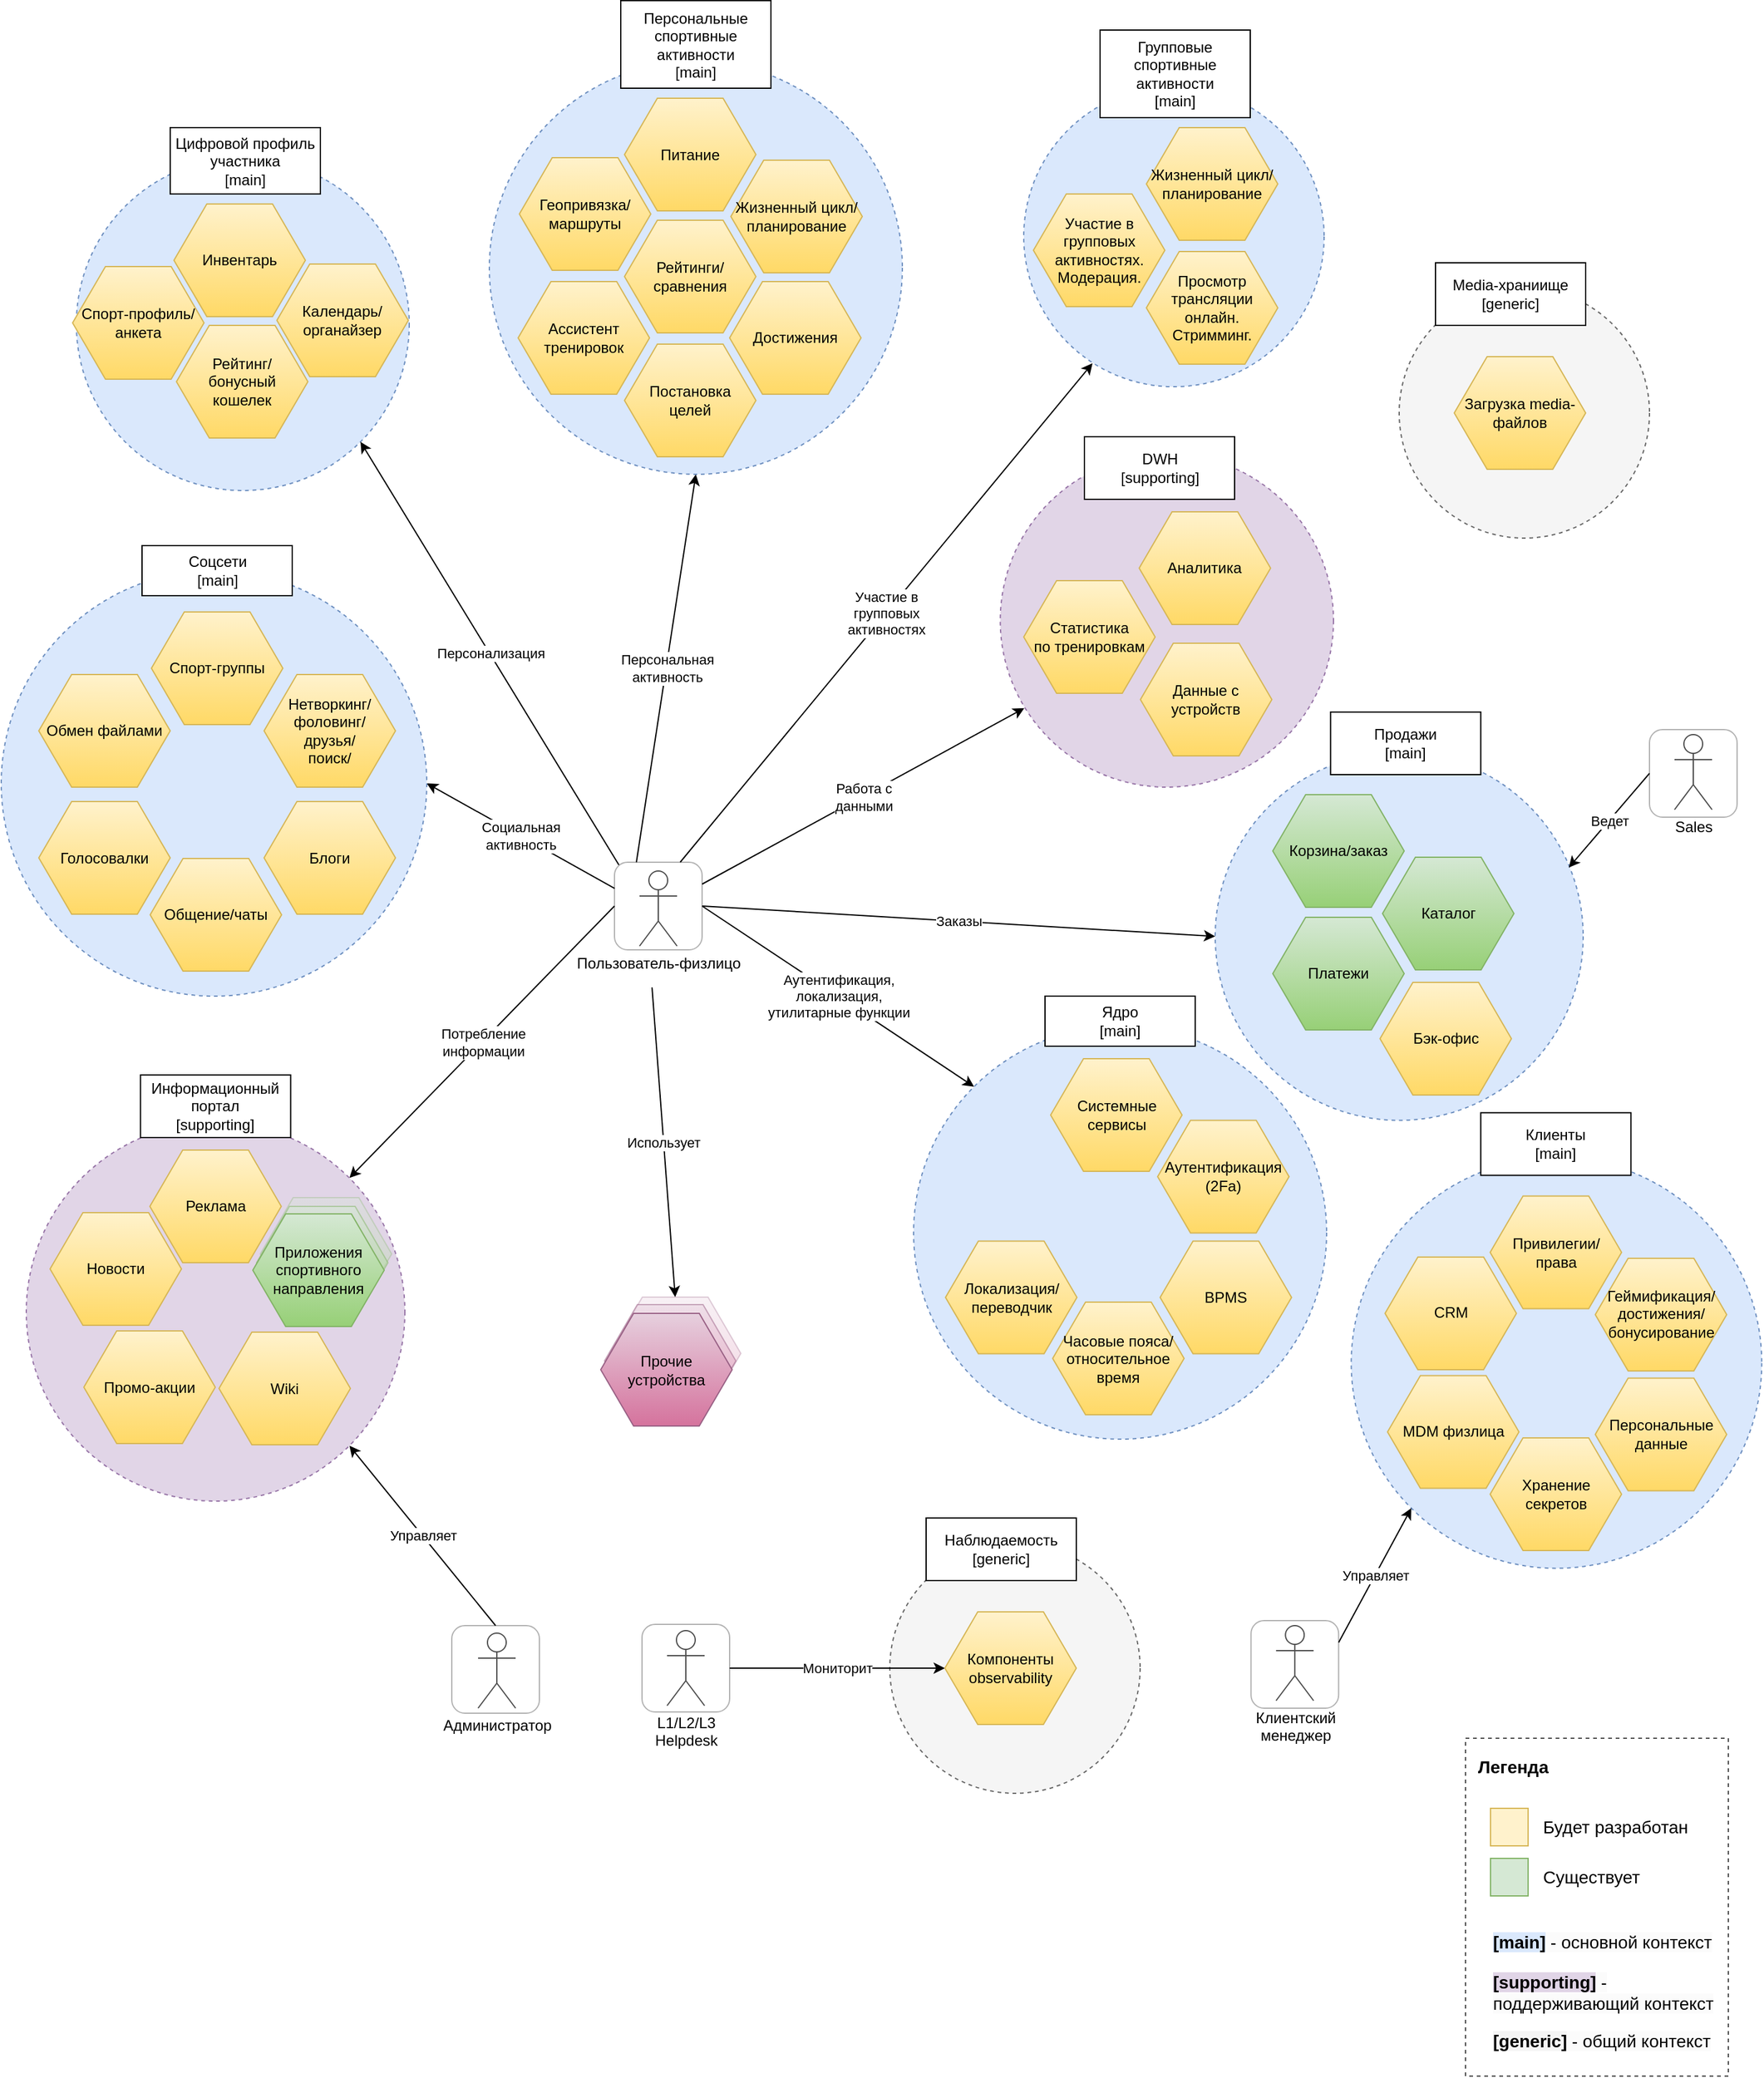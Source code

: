 <mxfile version="20.8.10" type="device"><diagram name="Страница 1" id="yU4JFKwx1HpuaM9Fk_GH"><mxGraphModel dx="1863" dy="1783" grid="1" gridSize="10" guides="1" tooltips="1" connect="1" arrows="1" fold="1" page="1" pageScale="1" pageWidth="827" pageHeight="1169" math="0" shadow="0"><root><mxCell id="0"/><mxCell id="1" parent="0"/><mxCell id="F6-2QJlg7ebmHPv3SIc3-31" value="" style="ellipse;whiteSpace=wrap;html=1;aspect=fixed;dashed=1;fillColor=#f5f5f5;fontColor=#333333;strokeColor=#666666;" vertex="1" parent="1"><mxGeometry x="490" y="684" width="200" height="200" as="geometry"/></mxCell><mxCell id="F6-2QJlg7ebmHPv3SIc3-26" value="" style="ellipse;whiteSpace=wrap;html=1;aspect=fixed;dashed=1;fillColor=#dae8fc;strokeColor=#6c8ebf;" vertex="1" parent="1"><mxGeometry x="750" y="52.25" width="294" height="294" as="geometry"/></mxCell><mxCell id="F6-2QJlg7ebmHPv3SIc3-33" value="" style="ellipse;whiteSpace=wrap;html=1;aspect=fixed;dashed=1;fillColor=#dae8fc;strokeColor=#6c8ebf;" vertex="1" parent="1"><mxGeometry x="858.69" y="376.19" width="328" height="328" as="geometry"/></mxCell><mxCell id="F6-2QJlg7ebmHPv3SIc3-5" value="" style="ellipse;whiteSpace=wrap;html=1;aspect=fixed;dashed=1;fillColor=#dae8fc;strokeColor=#6c8ebf;" vertex="1" parent="1"><mxGeometry x="-160" y="-423" width="266" height="266" as="geometry"/></mxCell><mxCell id="Nh84SrpYMLR049hPtst9-1" value="Пользователь-физлицо" style="shape=umlActor;verticalLabelPosition=bottom;verticalAlign=top;html=1;outlineConnect=0;" parent="1" vertex="1"><mxGeometry x="290" y="147" width="30" height="60" as="geometry"/></mxCell><mxCell id="Nh84SrpYMLR049hPtst9-5" value="L1/L2/L3&lt;br&gt;Helpdesk" style="shape=umlActor;verticalLabelPosition=bottom;verticalAlign=top;html=1;outlineConnect=0;" parent="1" vertex="1"><mxGeometry x="312" y="754" width="30" height="60" as="geometry"/></mxCell><mxCell id="Nh84SrpYMLR049hPtst9-9" value="Клиентский &lt;br&gt;менеджер" style="shape=umlActor;verticalLabelPosition=bottom;verticalAlign=top;html=1;outlineConnect=0;" parent="1" vertex="1"><mxGeometry x="798.62" y="750" width="30" height="60" as="geometry"/></mxCell><mxCell id="Nh84SrpYMLR049hPtst9-10" value="Администратор" style="shape=umlActor;verticalLabelPosition=bottom;verticalAlign=top;html=1;outlineConnect=0;" parent="1" vertex="1"><mxGeometry x="161" y="756" width="30" height="60" as="geometry"/></mxCell><mxCell id="Nh84SrpYMLR049hPtst9-21" value="" style="endArrow=classic;html=1;rounded=0;entryX=0;entryY=0.5;entryDx=0;entryDy=0;exitX=1;exitY=0.5;exitDx=0;exitDy=0;" parent="1" source="Nh84SrpYMLR049hPtst9-113" target="Nh84SrpYMLR049hPtst9-19" edge="1"><mxGeometry relative="1" as="geometry"><mxPoint x="320" y="624" as="sourcePoint"/><mxPoint x="230" y="634" as="targetPoint"/></mxGeometry></mxCell><mxCell id="Nh84SrpYMLR049hPtst9-22" value="Мониторит" style="edgeLabel;resizable=0;html=1;align=center;verticalAlign=middle;opacity=30;" parent="Nh84SrpYMLR049hPtst9-21" connectable="0" vertex="1"><mxGeometry relative="1" as="geometry"/></mxCell><mxCell id="Nh84SrpYMLR049hPtst9-61" value="" style="group" parent="1" vertex="1" connectable="0"><mxGeometry x="259" y="487.5" width="112" height="103" as="geometry"/></mxCell><mxCell id="Nh84SrpYMLR049hPtst9-58" value="Прочие устройства" style="shape=mxgraph.bpmn.conversation;perimeter=hexagonPerimeter2;whiteSpace=wrap;html=1;aspect=fixed;bpmnConversationType=conv;fillColor=#e6d0de;gradientColor=#d5739d;strokeColor=#996185;opacity=30;" parent="Nh84SrpYMLR049hPtst9-61" vertex="1"><mxGeometry x="7" width="105" height="90" as="geometry"/></mxCell><mxCell id="Nh84SrpYMLR049hPtst9-59" value="Прочие устройства" style="shape=mxgraph.bpmn.conversation;perimeter=hexagonPerimeter2;whiteSpace=wrap;html=1;aspect=fixed;bpmnConversationType=conv;fillColor=#e6d0de;gradientColor=#d5739d;strokeColor=#996185;opacity=50;" parent="Nh84SrpYMLR049hPtst9-61" vertex="1"><mxGeometry x="3" y="6" width="105" height="90" as="geometry"/></mxCell><mxCell id="Nh84SrpYMLR049hPtst9-60" value="Прочие устройства" style="shape=mxgraph.bpmn.conversation;perimeter=hexagonPerimeter2;whiteSpace=wrap;html=1;aspect=fixed;bpmnConversationType=conv;fillColor=#e6d0de;gradientColor=#d5739d;strokeColor=#996185;" parent="Nh84SrpYMLR049hPtst9-61" vertex="1"><mxGeometry y="13" width="105" height="90" as="geometry"/></mxCell><mxCell id="Nh84SrpYMLR049hPtst9-69" value="" style="endArrow=classic;html=1;rounded=0;entryX=1;entryY=0.5;entryDx=0;entryDy=0;exitX=0.002;exitY=0.299;exitDx=0;exitDy=0;exitPerimeter=0;" parent="1" source="Nh84SrpYMLR049hPtst9-107" target="Nh84SrpYMLR049hPtst9-33" edge="1"><mxGeometry relative="1" as="geometry"><mxPoint x="280" y="160" as="sourcePoint"/><mxPoint x="493" y="573" as="targetPoint"/></mxGeometry></mxCell><mxCell id="Nh84SrpYMLR049hPtst9-70" value="Социальная &lt;br&gt;активность" style="edgeLabel;resizable=0;html=1;align=center;verticalAlign=middle;opacity=30;" parent="Nh84SrpYMLR049hPtst9-69" connectable="0" vertex="1"><mxGeometry relative="1" as="geometry"/></mxCell><mxCell id="Nh84SrpYMLR049hPtst9-71" value="" style="endArrow=classic;html=1;rounded=0;entryX=0.5;entryY=1;entryDx=0;entryDy=0;exitX=0.25;exitY=0;exitDx=0;exitDy=0;" parent="1" source="Nh84SrpYMLR049hPtst9-107" target="Nh84SrpYMLR049hPtst9-32" edge="1"><mxGeometry relative="1" as="geometry"><mxPoint x="300" y="130" as="sourcePoint"/><mxPoint x="120" y="140" as="targetPoint"/></mxGeometry></mxCell><mxCell id="Nh84SrpYMLR049hPtst9-72" value="Персональная&lt;br&gt;активность" style="edgeLabel;resizable=0;html=1;align=center;verticalAlign=middle;opacity=30;" parent="Nh84SrpYMLR049hPtst9-71" connectable="0" vertex="1"><mxGeometry relative="1" as="geometry"/></mxCell><mxCell id="Nh84SrpYMLR049hPtst9-73" value="" style="endArrow=classic;html=1;rounded=0;entryX=0.229;entryY=0.922;entryDx=0;entryDy=0;entryPerimeter=0;exitX=0.75;exitY=0;exitDx=0;exitDy=0;" parent="1" source="Nh84SrpYMLR049hPtst9-107" target="Nh84SrpYMLR049hPtst9-45" edge="1"><mxGeometry relative="1" as="geometry"><mxPoint x="330" y="150" as="sourcePoint"/><mxPoint x="302.5" y="60" as="targetPoint"/></mxGeometry></mxCell><mxCell id="Nh84SrpYMLR049hPtst9-74" value="Участие в &lt;br&gt;групповых &lt;br&gt;активностях" style="edgeLabel;resizable=0;html=1;align=center;verticalAlign=middle;opacity=30;" parent="Nh84SrpYMLR049hPtst9-73" connectable="0" vertex="1"><mxGeometry relative="1" as="geometry"/></mxCell><mxCell id="Nh84SrpYMLR049hPtst9-75" value="" style="endArrow=classic;html=1;rounded=0;entryX=0;entryY=0;entryDx=0;entryDy=0;exitX=1;exitY=0.5;exitDx=0;exitDy=0;" parent="1" source="Nh84SrpYMLR049hPtst9-107" target="Nh84SrpYMLR049hPtst9-65" edge="1"><mxGeometry relative="1" as="geometry"><mxPoint x="330" y="190" as="sourcePoint"/><mxPoint x="560" y="-45" as="targetPoint"/></mxGeometry></mxCell><mxCell id="Nh84SrpYMLR049hPtst9-76" value="Аутентификация, &lt;br&gt;локализация,&lt;br&gt;утилитарные функции" style="edgeLabel;resizable=0;html=1;align=center;verticalAlign=middle;opacity=30;" parent="Nh84SrpYMLR049hPtst9-75" connectable="0" vertex="1"><mxGeometry relative="1" as="geometry"/></mxCell><mxCell id="Nh84SrpYMLR049hPtst9-77" value="" style="endArrow=classic;html=1;rounded=0;entryX=0.072;entryY=0.763;entryDx=0;entryDy=0;entryPerimeter=0;exitX=1;exitY=0.25;exitDx=0;exitDy=0;" parent="1" source="Nh84SrpYMLR049hPtst9-107" target="Nh84SrpYMLR049hPtst9-56" edge="1"><mxGeometry relative="1" as="geometry"><mxPoint x="340" y="170" as="sourcePoint"/><mxPoint x="619.272" y="-261.095" as="targetPoint"/></mxGeometry></mxCell><mxCell id="Nh84SrpYMLR049hPtst9-78" value="Работа с &lt;br&gt;данными" style="edgeLabel;resizable=0;html=1;align=center;verticalAlign=middle;opacity=30;" parent="Nh84SrpYMLR049hPtst9-77" connectable="0" vertex="1"><mxGeometry relative="1" as="geometry"/></mxCell><mxCell id="Nh84SrpYMLR049hPtst9-79" value="" style="endArrow=classic;html=1;rounded=0;entryX=1;entryY=0;entryDx=0;entryDy=0;exitX=0;exitY=0.5;exitDx=0;exitDy=0;" parent="1" source="Nh84SrpYMLR049hPtst9-107" target="Nh84SrpYMLR049hPtst9-50" edge="1"><mxGeometry relative="1" as="geometry"><mxPoint x="280" y="177" as="sourcePoint"/><mxPoint x="120" y="140" as="targetPoint"/></mxGeometry></mxCell><mxCell id="Nh84SrpYMLR049hPtst9-80" value="Потребление &lt;br&gt;информации" style="edgeLabel;resizable=0;html=1;align=center;verticalAlign=middle;opacity=30;" parent="Nh84SrpYMLR049hPtst9-79" connectable="0" vertex="1"><mxGeometry relative="1" as="geometry"/></mxCell><mxCell id="Nh84SrpYMLR049hPtst9-65" value="" style="ellipse;whiteSpace=wrap;html=1;aspect=fixed;dashed=1;fillColor=#dae8fc;fillStyle=auto;strokeColor=#6c8ebf;" parent="1" vertex="1"><mxGeometry x="509" y="271" width="330" height="330" as="geometry"/></mxCell><mxCell id="Nh84SrpYMLR049hPtst9-3" value="MDM физлица" style="shape=mxgraph.bpmn.conversation;perimeter=hexagonPerimeter2;whiteSpace=wrap;html=1;aspect=fixed;bpmnConversationType=conv;fillColor=#fff2cc;gradientColor=#ffd966;strokeColor=#d6b656;" parent="1" vertex="1"><mxGeometry x="887.69" y="550.19" width="105" height="90" as="geometry"/></mxCell><mxCell id="Nh84SrpYMLR049hPtst9-4" value="Аутентификация&lt;br&gt;(2Fa)" style="shape=mxgraph.bpmn.conversation;perimeter=hexagonPerimeter2;whiteSpace=wrap;html=1;aspect=fixed;bpmnConversationType=conv;fillColor=#fff2cc;gradientColor=#ffd966;strokeColor=#d6b656;" parent="1" vertex="1"><mxGeometry x="704" y="346.25" width="105" height="90" as="geometry"/></mxCell><mxCell id="Nh84SrpYMLR049hPtst9-12" value="Корзина/заказ" style="shape=mxgraph.bpmn.conversation;perimeter=hexagonPerimeter2;whiteSpace=wrap;html=1;aspect=fixed;bpmnConversationType=conv;fillColor=#d5e8d4;strokeColor=#82b366;gradientColor=#97d077;" parent="1" vertex="1"><mxGeometry x="796" y="86" width="105" height="90" as="geometry"/></mxCell><mxCell id="Nh84SrpYMLR049hPtst9-13" value="Платежи" style="shape=mxgraph.bpmn.conversation;perimeter=hexagonPerimeter2;whiteSpace=wrap;html=1;aspect=fixed;bpmnConversationType=conv;fillColor=#d5e8d4;gradientColor=#97d077;strokeColor=#82b366;" parent="1" vertex="1"><mxGeometry x="796" y="184" width="105" height="90" as="geometry"/></mxCell><mxCell id="Nh84SrpYMLR049hPtst9-14" value="Каталог" style="shape=mxgraph.bpmn.conversation;perimeter=hexagonPerimeter2;whiteSpace=wrap;html=1;aspect=fixed;bpmnConversationType=conv;fillColor=#d5e8d4;gradientColor=#97d077;strokeColor=#82b366;" parent="1" vertex="1"><mxGeometry x="883.69" y="136" width="105" height="90" as="geometry"/></mxCell><mxCell id="Nh84SrpYMLR049hPtst9-19" value="Компоненты observability" style="shape=mxgraph.bpmn.conversation;perimeter=hexagonPerimeter2;whiteSpace=wrap;html=1;aspect=fixed;bpmnConversationType=conv;fillColor=#fff2cc;gradientColor=#ffd966;strokeColor=#d6b656;" parent="1" vertex="1"><mxGeometry x="534" y="739" width="105" height="90" as="geometry"/></mxCell><mxCell id="Nh84SrpYMLR049hPtst9-23" value="CRM" style="shape=mxgraph.bpmn.conversation;perimeter=hexagonPerimeter2;whiteSpace=wrap;html=1;aspect=fixed;bpmnConversationType=conv;fillColor=#fff2cc;gradientColor=#ffd966;strokeColor=#d6b656;" parent="1" vertex="1"><mxGeometry x="885.69" y="455.44" width="105" height="90" as="geometry"/></mxCell><mxCell id="Nh84SrpYMLR049hPtst9-66" value="Ядро&lt;br&gt;[main]" style="rounded=0;whiteSpace=wrap;html=1;fillColor=default;" parent="1" vertex="1"><mxGeometry x="614" y="247" width="120" height="40" as="geometry"/></mxCell><mxCell id="Nh84SrpYMLR049hPtst9-68" value="Системные сервисы" style="shape=mxgraph.bpmn.conversation;perimeter=hexagonPerimeter2;whiteSpace=wrap;html=1;aspect=fixed;bpmnConversationType=conv;fillColor=#fff2cc;gradientColor=#ffd966;strokeColor=#d6b656;" parent="1" vertex="1"><mxGeometry x="618.5" y="297" width="105" height="90" as="geometry"/></mxCell><mxCell id="Nh84SrpYMLR049hPtst9-98" value="" style="endArrow=classic;html=1;rounded=0;exitX=0;exitY=0.5;exitDx=0;exitDy=0;entryX=0.961;entryY=0.313;entryDx=0;entryDy=0;entryPerimeter=0;" parent="1" source="F6-2QJlg7ebmHPv3SIc3-36" target="F6-2QJlg7ebmHPv3SIc3-26" edge="1"><mxGeometry relative="1" as="geometry"><mxPoint x="325" y="730" as="sourcePoint"/><mxPoint x="487.25" y="616.5" as="targetPoint"/></mxGeometry></mxCell><mxCell id="Nh84SrpYMLR049hPtst9-99" value="Ведет" style="edgeLabel;resizable=0;html=1;align=center;verticalAlign=middle;opacity=30;" parent="Nh84SrpYMLR049hPtst9-98" connectable="0" vertex="1"><mxGeometry relative="1" as="geometry"/></mxCell><mxCell id="Nh84SrpYMLR049hPtst9-100" value="" style="endArrow=classic;html=1;rounded=0;exitX=1;exitY=0.25;exitDx=0;exitDy=0;entryX=0;entryY=1;entryDx=0;entryDy=0;" parent="1" source="Nh84SrpYMLR049hPtst9-111" target="F6-2QJlg7ebmHPv3SIc3-33" edge="1"><mxGeometry relative="1" as="geometry"><mxPoint x="951" y="410" as="sourcePoint"/><mxPoint x="751.75" y="466" as="targetPoint"/></mxGeometry></mxCell><mxCell id="Nh84SrpYMLR049hPtst9-101" value="Управляет" style="edgeLabel;resizable=0;html=1;align=center;verticalAlign=middle;opacity=30;" parent="Nh84SrpYMLR049hPtst9-100" connectable="0" vertex="1"><mxGeometry relative="1" as="geometry"/></mxCell><mxCell id="Nh84SrpYMLR049hPtst9-104" value="" style="endArrow=classic;html=1;rounded=0;entryX=0.5;entryY=0;entryDx=0;entryDy=0;" parent="1" target="Nh84SrpYMLR049hPtst9-58" edge="1"><mxGeometry relative="1" as="geometry"><mxPoint x="300" y="240" as="sourcePoint"/><mxPoint x="218.5" y="394.5" as="targetPoint"/></mxGeometry></mxCell><mxCell id="Nh84SrpYMLR049hPtst9-105" value="Использует" style="edgeLabel;resizable=0;html=1;align=center;verticalAlign=middle;opacity=30;" parent="Nh84SrpYMLR049hPtst9-104" connectable="0" vertex="1"><mxGeometry relative="1" as="geometry"/></mxCell><mxCell id="Nh84SrpYMLR049hPtst9-107" value="" style="rounded=1;whiteSpace=wrap;html=1;fillColor=default;opacity=30;" parent="1" vertex="1"><mxGeometry x="270" y="140" width="70" height="70" as="geometry"/></mxCell><mxCell id="Nh84SrpYMLR049hPtst9-108" value="BPMS" style="shape=mxgraph.bpmn.conversation;perimeter=hexagonPerimeter2;whiteSpace=wrap;html=1;aspect=fixed;bpmnConversationType=conv;fillColor=#fff2cc;gradientColor=#ffd966;strokeColor=#d6b656;" parent="1" vertex="1"><mxGeometry x="706" y="442.75" width="105" height="90" as="geometry"/></mxCell><mxCell id="Nh84SrpYMLR049hPtst9-109" value="" style="endArrow=classic;html=1;rounded=0;exitX=0.5;exitY=0;exitDx=0;exitDy=0;entryX=1;entryY=1;entryDx=0;entryDy=0;" parent="1" source="Nh84SrpYMLR049hPtst9-112" target="Nh84SrpYMLR049hPtst9-50" edge="1"><mxGeometry relative="1" as="geometry"><mxPoint x="-267.5" y="449.25" as="sourcePoint"/><mxPoint x="-420" y="550" as="targetPoint"/></mxGeometry></mxCell><mxCell id="Nh84SrpYMLR049hPtst9-110" value="Управляет" style="edgeLabel;resizable=0;html=1;align=center;verticalAlign=middle;opacity=30;" parent="Nh84SrpYMLR049hPtst9-109" connectable="0" vertex="1"><mxGeometry relative="1" as="geometry"/></mxCell><mxCell id="Nh84SrpYMLR049hPtst9-111" value="" style="rounded=1;whiteSpace=wrap;html=1;fillColor=default;opacity=30;" parent="1" vertex="1"><mxGeometry x="778.62" y="746" width="70" height="70" as="geometry"/></mxCell><mxCell id="Nh84SrpYMLR049hPtst9-112" value="" style="rounded=1;whiteSpace=wrap;html=1;fillColor=default;opacity=30;" parent="1" vertex="1"><mxGeometry x="140" y="750" width="70" height="70" as="geometry"/></mxCell><mxCell id="Nh84SrpYMLR049hPtst9-113" value="" style="rounded=1;whiteSpace=wrap;html=1;fillColor=default;opacity=30;" parent="1" vertex="1"><mxGeometry x="292" y="749" width="70" height="70" as="geometry"/></mxCell><mxCell id="Nh84SrpYMLR049hPtst9-45" value="" style="ellipse;whiteSpace=wrap;html=1;aspect=fixed;dashed=1;fillColor=#dae8fc;strokeColor=#6c8ebf;" parent="1" vertex="1"><mxGeometry x="597" y="-480" width="240" height="240" as="geometry"/></mxCell><mxCell id="Nh84SrpYMLR049hPtst9-27" value="Участие в групповых активностях. Модерация." style="shape=mxgraph.bpmn.conversation;perimeter=hexagonPerimeter2;whiteSpace=wrap;html=1;aspect=fixed;bpmnConversationType=conv;fillColor=#fff2cc;gradientColor=#ffd966;strokeColor=#d6b656;" parent="1" vertex="1"><mxGeometry x="604.75" y="-394" width="105" height="90" as="geometry"/></mxCell><mxCell id="Nh84SrpYMLR049hPtst9-46" value="Групповые&lt;br&gt;спортивные&lt;br&gt;активности&lt;br&gt;[main]" style="rounded=0;whiteSpace=wrap;html=1;fillColor=default;" parent="1" vertex="1"><mxGeometry x="658" y="-525" width="120" height="70" as="geometry"/></mxCell><mxCell id="Nh84SrpYMLR049hPtst9-33" value="" style="ellipse;whiteSpace=wrap;html=1;aspect=fixed;dashed=1;fillColor=#dae8fc;strokeColor=#6c8ebf;" parent="1" vertex="1"><mxGeometry x="-220" y="-93" width="340" height="340" as="geometry"/></mxCell><mxCell id="Nh84SrpYMLR049hPtst9-25" value="Нетворкинг/фоловинг/&lt;br&gt;друзья/&lt;br&gt;поиск/" style="shape=mxgraph.bpmn.conversation;perimeter=hexagonPerimeter2;whiteSpace=wrap;html=1;aspect=fixed;bpmnConversationType=conv;fillColor=#fff2cc;gradientColor=#ffd966;strokeColor=#d6b656;" parent="1" vertex="1"><mxGeometry x="-10" y="-10" width="105" height="90" as="geometry"/></mxCell><mxCell id="Nh84SrpYMLR049hPtst9-30" value="Общение/чаты" style="shape=mxgraph.bpmn.conversation;perimeter=hexagonPerimeter2;whiteSpace=wrap;html=1;aspect=fixed;bpmnConversationType=conv;fillColor=#fff2cc;gradientColor=#ffd966;strokeColor=#d6b656;" parent="1" vertex="1"><mxGeometry x="-101" y="137" width="105" height="90" as="geometry"/></mxCell><mxCell id="Nh84SrpYMLR049hPtst9-39" value="Обмен файлами" style="shape=mxgraph.bpmn.conversation;perimeter=hexagonPerimeter2;whiteSpace=wrap;html=1;aspect=fixed;bpmnConversationType=conv;fillColor=#fff2cc;gradientColor=#ffd966;strokeColor=#d6b656;" parent="1" vertex="1"><mxGeometry x="-190" y="-10" width="105" height="90" as="geometry"/></mxCell><mxCell id="Nh84SrpYMLR049hPtst9-40" value="Голосовалки" style="shape=mxgraph.bpmn.conversation;perimeter=hexagonPerimeter2;whiteSpace=wrap;html=1;aspect=fixed;bpmnConversationType=conv;fillColor=#fff2cc;gradientColor=#ffd966;strokeColor=#d6b656;" parent="1" vertex="1"><mxGeometry x="-190" y="91.5" width="105" height="90" as="geometry"/></mxCell><mxCell id="Nh84SrpYMLR049hPtst9-43" value="Спорт-профиль/анкета" style="shape=mxgraph.bpmn.conversation;perimeter=hexagonPerimeter2;whiteSpace=wrap;html=1;aspect=fixed;bpmnConversationType=conv;fillColor=#fff2cc;gradientColor=#ffd966;strokeColor=#d6b656;" parent="1" vertex="1"><mxGeometry x="-163" y="-336" width="105" height="90" as="geometry"/></mxCell><mxCell id="Nh84SrpYMLR049hPtst9-85" value="Соцсети&lt;br&gt;[main]" style="rounded=0;whiteSpace=wrap;html=1;fillColor=default;" parent="1" vertex="1"><mxGeometry x="-107.5" y="-113" width="120" height="40" as="geometry"/></mxCell><mxCell id="F6-2QJlg7ebmHPv3SIc3-1" value="Спорт-группы" style="shape=mxgraph.bpmn.conversation;perimeter=hexagonPerimeter2;whiteSpace=wrap;html=1;aspect=fixed;bpmnConversationType=conv;fillColor=#fff2cc;gradientColor=#ffd966;strokeColor=#d6b656;" vertex="1" parent="1"><mxGeometry x="-100" y="-60" width="105" height="90" as="geometry"/></mxCell><mxCell id="Nh84SrpYMLR049hPtst9-32" value="" style="ellipse;whiteSpace=wrap;html=1;aspect=fixed;dashed=1;fillColor=#dae8fc;strokeColor=#6c8ebf;" parent="1" vertex="1"><mxGeometry x="170" y="-500" width="330" height="330" as="geometry"/></mxCell><mxCell id="Nh84SrpYMLR049hPtst9-26" value="Ассистент тренировок" style="shape=mxgraph.bpmn.conversation;perimeter=hexagonPerimeter2;whiteSpace=wrap;html=1;aspect=fixed;bpmnConversationType=conv;fillColor=#fff2cc;gradientColor=#ffd966;strokeColor=#d6b656;" parent="1" vertex="1"><mxGeometry x="193" y="-324" width="105" height="90" as="geometry"/></mxCell><mxCell id="Nh84SrpYMLR049hPtst9-28" value="Рейтинги/сравнения" style="shape=mxgraph.bpmn.conversation;perimeter=hexagonPerimeter2;whiteSpace=wrap;html=1;aspect=fixed;bpmnConversationType=conv;fillColor=#fff2cc;gradientColor=#ffd966;strokeColor=#d6b656;" parent="1" vertex="1"><mxGeometry x="278" y="-373" width="105" height="90" as="geometry"/></mxCell><mxCell id="Nh84SrpYMLR049hPtst9-29" value="Постановка &lt;br&gt;целей" style="shape=mxgraph.bpmn.conversation;perimeter=hexagonPerimeter2;whiteSpace=wrap;html=1;aspect=fixed;bpmnConversationType=conv;fillColor=#fff2cc;gradientColor=#ffd966;strokeColor=#d6b656;" parent="1" vertex="1"><mxGeometry x="278" y="-274" width="105" height="90" as="geometry"/></mxCell><mxCell id="Nh84SrpYMLR049hPtst9-35" value="Персональные&lt;br&gt;спортивные&lt;br&gt;активности&lt;br&gt;[main]" style="rounded=0;whiteSpace=wrap;html=1;fillColor=default;" parent="1" vertex="1"><mxGeometry x="275" y="-548.5" width="120" height="70" as="geometry"/></mxCell><mxCell id="Nh84SrpYMLR049hPtst9-38" value="Геопривязка/маршруты" style="shape=mxgraph.bpmn.conversation;perimeter=hexagonPerimeter2;whiteSpace=wrap;html=1;aspect=fixed;bpmnConversationType=conv;fillColor=#fff2cc;gradientColor=#ffd966;strokeColor=#d6b656;" parent="1" vertex="1"><mxGeometry x="194" y="-423" width="105" height="90" as="geometry"/></mxCell><mxCell id="Nh84SrpYMLR049hPtst9-44" value="Инвентарь" style="shape=mxgraph.bpmn.conversation;perimeter=hexagonPerimeter2;whiteSpace=wrap;html=1;aspect=fixed;bpmnConversationType=conv;fillColor=#fff2cc;gradientColor=#ffd966;strokeColor=#d6b656;" parent="1" vertex="1"><mxGeometry x="-82" y="-386" width="105" height="90" as="geometry"/></mxCell><mxCell id="Nh84SrpYMLR049hPtst9-47" value="Геймификация/достижения/бонусирование" style="shape=mxgraph.bpmn.conversation;perimeter=hexagonPerimeter2;whiteSpace=wrap;html=1;aspect=fixed;bpmnConversationType=conv;fillColor=#fff2cc;gradientColor=#ffd966;strokeColor=#d6b656;" parent="1" vertex="1"><mxGeometry x="1053.69" y="456.44" width="105" height="90" as="geometry"/></mxCell><mxCell id="Nh84SrpYMLR049hPtst9-67" value="Питание" style="shape=mxgraph.bpmn.conversation;perimeter=hexagonPerimeter2;whiteSpace=wrap;html=1;aspect=fixed;bpmnConversationType=conv;fillColor=#fff2cc;gradientColor=#ffd966;strokeColor=#d6b656;" parent="1" vertex="1"><mxGeometry x="278" y="-470.5" width="105" height="90" as="geometry"/></mxCell><mxCell id="F6-2QJlg7ebmHPv3SIc3-2" value="Достижения" style="shape=mxgraph.bpmn.conversation;perimeter=hexagonPerimeter2;whiteSpace=wrap;html=1;aspect=fixed;bpmnConversationType=conv;fillColor=#fff2cc;gradientColor=#ffd966;strokeColor=#d6b656;" vertex="1" parent="1"><mxGeometry x="362" y="-324" width="105" height="90" as="geometry"/></mxCell><mxCell id="F6-2QJlg7ebmHPv3SIc3-3" value="Жизненный цикл/планирование" style="shape=mxgraph.bpmn.conversation;perimeter=hexagonPerimeter2;whiteSpace=wrap;html=1;aspect=fixed;bpmnConversationType=conv;fillColor=#fff2cc;gradientColor=#ffd966;strokeColor=#d6b656;" vertex="1" parent="1"><mxGeometry x="695" y="-447" width="105" height="90" as="geometry"/></mxCell><mxCell id="F6-2QJlg7ebmHPv3SIc3-4" value="Жизненный цикл/планирование" style="shape=mxgraph.bpmn.conversation;perimeter=hexagonPerimeter2;whiteSpace=wrap;html=1;aspect=fixed;bpmnConversationType=conv;fillColor=#fff2cc;gradientColor=#ffd966;strokeColor=#d6b656;" vertex="1" parent="1"><mxGeometry x="363" y="-421" width="105" height="90" as="geometry"/></mxCell><mxCell id="F6-2QJlg7ebmHPv3SIc3-6" value="Цифровой профиль участника&lt;br&gt;[main]" style="rounded=0;whiteSpace=wrap;html=1;fillColor=default;" vertex="1" parent="1"><mxGeometry x="-85" y="-447" width="120" height="53" as="geometry"/></mxCell><mxCell id="F6-2QJlg7ebmHPv3SIc3-7" value="" style="endArrow=classic;html=1;rounded=0;entryX=1;entryY=1;entryDx=0;entryDy=0;exitX=0.05;exitY=0.031;exitDx=0;exitDy=0;exitPerimeter=0;" edge="1" parent="1" source="Nh84SrpYMLR049hPtst9-107" target="F6-2QJlg7ebmHPv3SIc3-5"><mxGeometry relative="1" as="geometry"><mxPoint x="297.5" y="150" as="sourcePoint"/><mxPoint x="349" y="-74" as="targetPoint"/></mxGeometry></mxCell><mxCell id="F6-2QJlg7ebmHPv3SIc3-8" value="Персонализация" style="edgeLabel;resizable=0;html=1;align=center;verticalAlign=middle;opacity=30;" connectable="0" vertex="1" parent="F6-2QJlg7ebmHPv3SIc3-7"><mxGeometry relative="1" as="geometry"/></mxCell><mxCell id="F6-2QJlg7ebmHPv3SIc3-17" value="Привилегии/&lt;br&gt;права" style="shape=mxgraph.bpmn.conversation;perimeter=hexagonPerimeter2;whiteSpace=wrap;html=1;aspect=fixed;bpmnConversationType=conv;fillColor=#fff2cc;gradientColor=#ffd966;strokeColor=#d6b656;" vertex="1" parent="1"><mxGeometry x="969.69" y="406.69" width="105" height="90" as="geometry"/></mxCell><mxCell id="F6-2QJlg7ebmHPv3SIc3-19" value="Блоги" style="shape=mxgraph.bpmn.conversation;perimeter=hexagonPerimeter2;whiteSpace=wrap;html=1;aspect=fixed;bpmnConversationType=conv;fillColor=#fff2cc;gradientColor=#ffd966;strokeColor=#d6b656;" vertex="1" parent="1"><mxGeometry x="-10" y="91.5" width="105" height="90" as="geometry"/></mxCell><mxCell id="F6-2QJlg7ebmHPv3SIc3-20" value="Просмотр трансляции онлайн. Стримминг." style="shape=mxgraph.bpmn.conversation;perimeter=hexagonPerimeter2;whiteSpace=wrap;html=1;aspect=fixed;bpmnConversationType=conv;fillColor=#fff2cc;gradientColor=#ffd966;strokeColor=#d6b656;" vertex="1" parent="1"><mxGeometry x="695" y="-348" width="105" height="90" as="geometry"/></mxCell><mxCell id="F6-2QJlg7ebmHPv3SIc3-21" value="Рейтинг/&lt;br&gt;бонусный кошелек" style="shape=mxgraph.bpmn.conversation;perimeter=hexagonPerimeter2;whiteSpace=wrap;html=1;aspect=fixed;bpmnConversationType=conv;fillColor=#fff2cc;gradientColor=#ffd966;strokeColor=#d6b656;" vertex="1" parent="1"><mxGeometry x="-80" y="-289" width="105" height="90" as="geometry"/></mxCell><mxCell id="F6-2QJlg7ebmHPv3SIc3-22" value="Бэк-офис" style="shape=mxgraph.bpmn.conversation;perimeter=hexagonPerimeter2;whiteSpace=wrap;html=1;aspect=fixed;bpmnConversationType=conv;fillColor=#fff2cc;gradientColor=#ffd966;strokeColor=#d6b656;" vertex="1" parent="1"><mxGeometry x="881.69" y="236" width="105" height="90" as="geometry"/></mxCell><mxCell id="F6-2QJlg7ebmHPv3SIc3-29" value="Продажи&lt;br&gt;[main]" style="rounded=0;whiteSpace=wrap;html=1;fillColor=default;" vertex="1" parent="1"><mxGeometry x="842.19" y="20" width="120" height="50" as="geometry"/></mxCell><mxCell id="F6-2QJlg7ebmHPv3SIc3-32" value="Наблюдаемость&lt;br&gt;[generic]" style="rounded=0;whiteSpace=wrap;html=1;fillColor=default;" vertex="1" parent="1"><mxGeometry x="519" y="664" width="120" height="50" as="geometry"/></mxCell><mxCell id="F6-2QJlg7ebmHPv3SIc3-34" value="Клиенты&lt;br&gt;[main]" style="rounded=0;whiteSpace=wrap;html=1;fillColor=default;" vertex="1" parent="1"><mxGeometry x="962.19" y="340.19" width="120" height="50" as="geometry"/></mxCell><mxCell id="F6-2QJlg7ebmHPv3SIc3-35" value="Sales" style="shape=umlActor;verticalLabelPosition=bottom;verticalAlign=top;html=1;outlineConnect=0;" vertex="1" parent="1"><mxGeometry x="1117" y="38" width="30" height="60" as="geometry"/></mxCell><mxCell id="F6-2QJlg7ebmHPv3SIc3-36" value="" style="rounded=1;whiteSpace=wrap;html=1;fillColor=default;opacity=30;" vertex="1" parent="1"><mxGeometry x="1097" y="34" width="70" height="70" as="geometry"/></mxCell><mxCell id="F6-2QJlg7ebmHPv3SIc3-37" value="Персональные данные" style="shape=mxgraph.bpmn.conversation;perimeter=hexagonPerimeter2;whiteSpace=wrap;html=1;aspect=fixed;bpmnConversationType=conv;fillColor=#fff2cc;gradientColor=#ffd966;strokeColor=#d6b656;" vertex="1" parent="1"><mxGeometry x="1053.69" y="552.19" width="105" height="90" as="geometry"/></mxCell><mxCell id="Nh84SrpYMLR049hPtst9-64" value="Локализация/переводчик" style="shape=mxgraph.bpmn.conversation;perimeter=hexagonPerimeter2;whiteSpace=wrap;html=1;aspect=fixed;bpmnConversationType=conv;fillColor=#fff2cc;gradientColor=#ffd966;strokeColor=#d6b656;" parent="1" vertex="1"><mxGeometry x="534.5" y="442.75" width="105" height="90" as="geometry"/></mxCell><mxCell id="F6-2QJlg7ebmHPv3SIc3-10" value="Календарь/органайзер" style="shape=mxgraph.bpmn.conversation;perimeter=hexagonPerimeter2;whiteSpace=wrap;html=1;aspect=fixed;bpmnConversationType=conv;fillColor=#fff2cc;gradientColor=#ffd966;strokeColor=#d6b656;" vertex="1" parent="1"><mxGeometry x="0.25" y="-338" width="105" height="90" as="geometry"/></mxCell><mxCell id="F6-2QJlg7ebmHPv3SIc3-12" value="Часовые пояса/относительное время" style="shape=mxgraph.bpmn.conversation;perimeter=hexagonPerimeter2;whiteSpace=wrap;html=1;aspect=fixed;bpmnConversationType=conv;fillColor=#fff2cc;gradientColor=#ffd966;strokeColor=#d6b656;" vertex="1" parent="1"><mxGeometry x="620.13" y="491.5" width="105" height="90" as="geometry"/></mxCell><mxCell id="F6-2QJlg7ebmHPv3SIc3-40" value="" style="endArrow=classic;html=1;rounded=0;entryX=0;entryY=0.5;entryDx=0;entryDy=0;exitX=1;exitY=0.5;exitDx=0;exitDy=0;" edge="1" parent="1" source="Nh84SrpYMLR049hPtst9-107" target="F6-2QJlg7ebmHPv3SIc3-26"><mxGeometry relative="1" as="geometry"><mxPoint x="350" y="167.5" as="sourcePoint"/><mxPoint x="607.42" y="26.899" as="targetPoint"/></mxGeometry></mxCell><mxCell id="F6-2QJlg7ebmHPv3SIc3-41" value="Заказы" style="edgeLabel;resizable=0;html=1;align=center;verticalAlign=middle;opacity=30;" connectable="0" vertex="1" parent="F6-2QJlg7ebmHPv3SIc3-40"><mxGeometry relative="1" as="geometry"/></mxCell><mxCell id="F6-2QJlg7ebmHPv3SIc3-42" value="Хранение секретов" style="shape=mxgraph.bpmn.conversation;perimeter=hexagonPerimeter2;whiteSpace=wrap;html=1;aspect=fixed;bpmnConversationType=conv;fillColor=#fff2cc;gradientColor=#ffd966;strokeColor=#d6b656;" vertex="1" parent="1"><mxGeometry x="969.69" y="600" width="105" height="90" as="geometry"/></mxCell><mxCell id="Nh84SrpYMLR049hPtst9-50" value="" style="ellipse;whiteSpace=wrap;html=1;aspect=fixed;dashed=1;fillColor=#e1d5e7;strokeColor=#9673a6;" parent="1" vertex="1"><mxGeometry x="-200" y="348" width="302.5" height="302.5" as="geometry"/></mxCell><mxCell id="Nh84SrpYMLR049hPtst9-49" value="Промо-акции" style="shape=mxgraph.bpmn.conversation;perimeter=hexagonPerimeter2;whiteSpace=wrap;html=1;aspect=fixed;bpmnConversationType=conv;fillColor=#fff2cc;gradientColor=#ffd966;strokeColor=#d6b656;" parent="1" vertex="1"><mxGeometry x="-154" y="514.5" width="105" height="90" as="geometry"/></mxCell><mxCell id="Nh84SrpYMLR049hPtst9-53" value="Wiki" style="shape=mxgraph.bpmn.conversation;perimeter=hexagonPerimeter2;whiteSpace=wrap;html=1;aspect=fixed;bpmnConversationType=conv;fillColor=#fff2cc;gradientColor=#ffd966;strokeColor=#d6b656;" parent="1" vertex="1"><mxGeometry x="-46" y="515.5" width="105" height="90" as="geometry"/></mxCell><mxCell id="Nh84SrpYMLR049hPtst9-88" value="Информационный портал&lt;br&gt;[supporting]" style="rounded=0;whiteSpace=wrap;html=1;fillColor=default;" parent="1" vertex="1"><mxGeometry x="-108.75" y="310" width="120" height="50" as="geometry"/></mxCell><mxCell id="Nh84SrpYMLR049hPtst9-91" value="Реклама" style="shape=mxgraph.bpmn.conversation;perimeter=hexagonPerimeter2;whiteSpace=wrap;html=1;aspect=fixed;bpmnConversationType=conv;fillColor=#fff2cc;gradientColor=#ffd966;strokeColor=#d6b656;" parent="1" vertex="1"><mxGeometry x="-101.25" y="370" width="105" height="90" as="geometry"/></mxCell><mxCell id="Nh84SrpYMLR049hPtst9-92" value="Новости" style="shape=mxgraph.bpmn.conversation;perimeter=hexagonPerimeter2;whiteSpace=wrap;html=1;aspect=fixed;bpmnConversationType=conv;fillColor=#fff2cc;gradientColor=#ffd966;strokeColor=#d6b656;" parent="1" vertex="1"><mxGeometry x="-181" y="420" width="105" height="90" as="geometry"/></mxCell><mxCell id="Nh84SrpYMLR049hPtst9-56" value="" style="ellipse;whiteSpace=wrap;html=1;aspect=fixed;dashed=1;fillColor=#e1d5e7;strokeColor=#9673a6;" parent="1" vertex="1"><mxGeometry x="578.25" y="-186.25" width="266.25" height="266.25" as="geometry"/></mxCell><mxCell id="Nh84SrpYMLR049hPtst9-54" value="Статистика&lt;br&gt;по тренировкам" style="shape=mxgraph.bpmn.conversation;perimeter=hexagonPerimeter2;whiteSpace=wrap;html=1;aspect=fixed;bpmnConversationType=conv;fillColor=#fff2cc;gradientColor=#ffd966;strokeColor=#d6b656;" parent="1" vertex="1"><mxGeometry x="597" y="-85" width="105" height="90" as="geometry"/></mxCell><mxCell id="Nh84SrpYMLR049hPtst9-55" value="Аналитика" style="shape=mxgraph.bpmn.conversation;perimeter=hexagonPerimeter2;whiteSpace=wrap;html=1;aspect=fixed;bpmnConversationType=conv;fillColor=#fff2cc;gradientColor=#ffd966;strokeColor=#d6b656;" parent="1" vertex="1"><mxGeometry x="689.25" y="-140" width="105" height="90" as="geometry"/></mxCell><mxCell id="Nh84SrpYMLR049hPtst9-57" value="DWH&lt;br&gt;[supporting]" style="rounded=0;whiteSpace=wrap;html=1;fillColor=default;" parent="1" vertex="1"><mxGeometry x="645.5" y="-200" width="120" height="50" as="geometry"/></mxCell><mxCell id="Nh84SrpYMLR049hPtst9-63" value="Данные с устройств" style="shape=mxgraph.bpmn.conversation;perimeter=hexagonPerimeter2;whiteSpace=wrap;html=1;aspect=fixed;bpmnConversationType=conv;fillColor=#fff2cc;gradientColor=#ffd966;strokeColor=#d6b656;" parent="1" vertex="1"><mxGeometry x="690.25" y="-35" width="105" height="90" as="geometry"/></mxCell><mxCell id="Nh84SrpYMLR049hPtst9-62" value="" style="group" parent="1" vertex="1" connectable="0"><mxGeometry x="-19" y="408" width="111" height="103" as="geometry"/></mxCell><mxCell id="Nh84SrpYMLR049hPtst9-15" value="" style="shape=mxgraph.bpmn.conversation;perimeter=hexagonPerimeter2;whiteSpace=wrap;html=1;aspect=fixed;bpmnConversationType=conv;fillColor=#d5e8d4;strokeColor=#82b366;gradientColor=#97d077;opacity=30;" parent="Nh84SrpYMLR049hPtst9-62" vertex="1"><mxGeometry x="6" width="105" height="90" as="geometry"/></mxCell><mxCell id="Nh84SrpYMLR049hPtst9-16" value="" style="shape=mxgraph.bpmn.conversation;perimeter=hexagonPerimeter2;whiteSpace=wrap;html=1;aspect=fixed;bpmnConversationType=conv;fillColor=#d5e8d4;strokeColor=#82b366;gradientColor=#97d077;opacity=50;" parent="Nh84SrpYMLR049hPtst9-62" vertex="1"><mxGeometry x="3" y="7" width="105" height="90" as="geometry"/></mxCell><mxCell id="Nh84SrpYMLR049hPtst9-17" value="Приложения&lt;br&gt;спортивного направления" style="shape=mxgraph.bpmn.conversation;perimeter=hexagonPerimeter2;whiteSpace=wrap;html=1;aspect=fixed;bpmnConversationType=conv;fillColor=#d5e8d4;strokeColor=#82b366;gradientColor=#97d077;" parent="Nh84SrpYMLR049hPtst9-62" vertex="1"><mxGeometry y="13" width="105" height="90" as="geometry"/></mxCell><mxCell id="F6-2QJlg7ebmHPv3SIc3-46" value="" style="ellipse;whiteSpace=wrap;html=1;aspect=fixed;dashed=1;fillColor=#f5f5f5;fontColor=#333333;strokeColor=#666666;" vertex="1" parent="1"><mxGeometry x="897" y="-319" width="200" height="200" as="geometry"/></mxCell><mxCell id="F6-2QJlg7ebmHPv3SIc3-48" value="Загрузка media-файлов" style="shape=mxgraph.bpmn.conversation;perimeter=hexagonPerimeter2;whiteSpace=wrap;html=1;aspect=fixed;bpmnConversationType=conv;fillColor=#fff2cc;gradientColor=#ffd966;strokeColor=#d6b656;" vertex="1" parent="1"><mxGeometry x="941" y="-264" width="105" height="90" as="geometry"/></mxCell><mxCell id="F6-2QJlg7ebmHPv3SIc3-49" value="Media-храниище&lt;br&gt;[generic]" style="rounded=0;whiteSpace=wrap;html=1;fillColor=default;" vertex="1" parent="1"><mxGeometry x="926" y="-339" width="120" height="50" as="geometry"/></mxCell><mxCell id="F6-2QJlg7ebmHPv3SIc3-50" value="&lt;b&gt;Легенда&lt;/b&gt;" style="rounded=0;whiteSpace=wrap;html=1;opacity=70;dashed=1;verticalAlign=top;align=left;spacing=10;fontSize=14;" vertex="1" parent="1"><mxGeometry x="950" y="840" width="210" height="270" as="geometry"/></mxCell><mxCell id="F6-2QJlg7ebmHPv3SIc3-51" value="" style="whiteSpace=wrap;html=1;aspect=fixed;fillColor=#fff2cc;strokeColor=#d6b656;" vertex="1" parent="1"><mxGeometry x="970" y="896" width="30" height="30" as="geometry"/></mxCell><mxCell id="F6-2QJlg7ebmHPv3SIc3-52" value="" style="whiteSpace=wrap;html=1;aspect=fixed;fillColor=#d5e8d4;strokeColor=#82b366;" vertex="1" parent="1"><mxGeometry x="970" y="936" width="30" height="30" as="geometry"/></mxCell><mxCell id="F6-2QJlg7ebmHPv3SIc3-53" value="Будет разработан" style="text;html=1;strokeColor=none;fillColor=none;align=left;verticalAlign=middle;whiteSpace=wrap;rounded=0;fontSize=14;" vertex="1" parent="1"><mxGeometry x="1010" y="896" width="150" height="30" as="geometry"/></mxCell><mxCell id="F6-2QJlg7ebmHPv3SIc3-54" value="Существует" style="text;html=1;strokeColor=none;fillColor=none;align=left;verticalAlign=middle;whiteSpace=wrap;rounded=0;fontSize=14;" vertex="1" parent="1"><mxGeometry x="1010" y="936" width="150" height="30" as="geometry"/></mxCell><mxCell id="F6-2QJlg7ebmHPv3SIc3-57" value="&lt;span style=&quot;color: rgb(0, 0, 0); font-family: Helvetica; font-size: 14px; font-style: normal; font-variant-ligatures: normal; font-variant-caps: normal; letter-spacing: normal; orphans: 2; text-align: center; text-indent: 0px; text-transform: none; widows: 2; word-spacing: 0px; -webkit-text-stroke-width: 0px; text-decoration-thickness: initial; text-decoration-style: initial; text-decoration-color: initial; float: none; display: inline !important; background-color: rgb(218, 232, 252);&quot;&gt;&lt;b style=&quot;&quot;&gt;[main]&lt;/b&gt;&lt;/span&gt;&lt;span style=&quot;color: rgb(0, 0, 0); font-family: Helvetica; font-size: 14px; font-style: normal; font-variant-ligatures: normal; font-variant-caps: normal; font-weight: 400; letter-spacing: normal; orphans: 2; text-align: center; text-indent: 0px; text-transform: none; widows: 2; word-spacing: 0px; -webkit-text-stroke-width: 0px; background-color: rgb(251, 251, 251); text-decoration-thickness: initial; text-decoration-style: initial; text-decoration-color: initial; float: none; display: inline !important;&quot;&gt; - основной контекст&lt;/span&gt;" style="text;whiteSpace=wrap;html=1;fontSize=14;" vertex="1" parent="1"><mxGeometry x="970" y="988" width="200" height="40" as="geometry"/></mxCell><mxCell id="F6-2QJlg7ebmHPv3SIc3-59" value="&lt;span style=&quot;color: rgb(0, 0, 0); font-family: Helvetica; font-size: 14px; font-style: normal; font-variant-ligatures: normal; font-variant-caps: normal; letter-spacing: normal; orphans: 2; text-align: center; text-indent: 0px; text-transform: none; widows: 2; word-spacing: 0px; -webkit-text-stroke-width: 0px; text-decoration-thickness: initial; text-decoration-style: initial; text-decoration-color: initial; float: none; display: inline !important; background-color: rgb(225, 213, 231);&quot;&gt;&lt;b style=&quot;&quot;&gt;[supporting]&lt;/b&gt;&lt;/span&gt;&lt;span style=&quot;color: rgb(0, 0, 0); font-family: Helvetica; font-size: 14px; font-style: normal; font-variant-ligatures: normal; font-variant-caps: normal; font-weight: 400; letter-spacing: normal; orphans: 2; text-align: center; text-indent: 0px; text-transform: none; widows: 2; word-spacing: 0px; -webkit-text-stroke-width: 0px; background-color: rgb(251, 251, 251); text-decoration-thickness: initial; text-decoration-style: initial; text-decoration-color: initial; float: none; display: inline !important;&quot;&gt; - поддерживающий контекст&lt;/span&gt;" style="text;whiteSpace=wrap;html=1;fontSize=14;" vertex="1" parent="1"><mxGeometry x="970" y="1020" width="200" height="40" as="geometry"/></mxCell><mxCell id="F6-2QJlg7ebmHPv3SIc3-60" value="&lt;span style=&quot;color: rgb(0, 0, 0); font-family: Helvetica; font-size: 14px; font-style: normal; font-variant-ligatures: normal; font-variant-caps: normal; letter-spacing: normal; orphans: 2; text-align: center; text-indent: 0px; text-transform: none; widows: 2; word-spacing: 0px; -webkit-text-stroke-width: 0px; text-decoration-thickness: initial; text-decoration-style: initial; text-decoration-color: initial; float: none; display: inline !important; background-color: rgb(245, 245, 245);&quot;&gt;&lt;b style=&quot;&quot;&gt;[generic]&lt;/b&gt;&lt;/span&gt;&lt;span style=&quot;color: rgb(0, 0, 0); font-family: Helvetica; font-size: 14px; font-style: normal; font-variant-ligatures: normal; font-variant-caps: normal; font-weight: 400; letter-spacing: normal; orphans: 2; text-align: center; text-indent: 0px; text-transform: none; widows: 2; word-spacing: 0px; -webkit-text-stroke-width: 0px; background-color: rgb(251, 251, 251); text-decoration-thickness: initial; text-decoration-style: initial; text-decoration-color: initial; float: none; display: inline !important;&quot;&gt; - общий контекст&lt;/span&gt;" style="text;whiteSpace=wrap;html=1;fontSize=14;" vertex="1" parent="1"><mxGeometry x="970" y="1067" width="200" height="40" as="geometry"/></mxCell></root></mxGraphModel></diagram></mxfile>